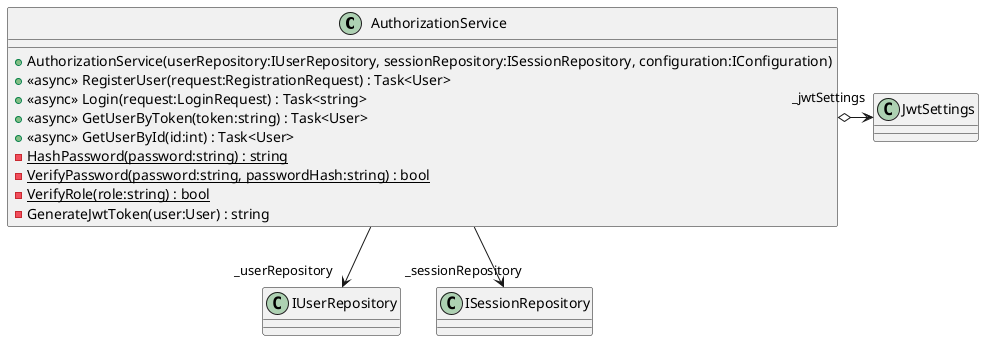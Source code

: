 @startuml
class AuthorizationService {
    + AuthorizationService(userRepository:IUserRepository, sessionRepository:ISessionRepository, configuration:IConfiguration)
    + <<async>> RegisterUser(request:RegistrationRequest) : Task<User>
    + <<async>> Login(request:LoginRequest) : Task<string>
    + <<async>> GetUserByToken(token:string) : Task<User>
    + <<async>> GetUserById(id:int) : Task<User>
    - {static} HashPassword(password:string) : string
    - {static} VerifyPassword(password:string, passwordHash:string) : bool
    - {static} VerifyRole(role:string) : bool
    - GenerateJwtToken(user:User) : string
}
AuthorizationService --> "_userRepository" IUserRepository
AuthorizationService --> "_sessionRepository" ISessionRepository
AuthorizationService o-> "_jwtSettings" JwtSettings
@enduml
